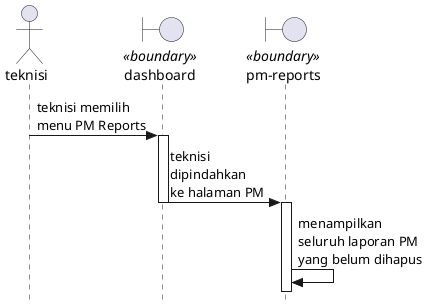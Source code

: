 @startuml viewAllPM

skinparam style strictuml

actor teknisi
boundary dashboard <<boundary>>
boundary "pm-reports" as pm <<boundary>>

teknisi -> dashboard : teknisi memilih\nmenu PM Reports
    activate dashboard
dashboard -> pm : teknisi\ndipindahkan\nke halaman PM
    deactivate dashboard
    activate pm
pm -> pm : menampilkan\nseluruh laporan PM\nyang belum dihapus

@enduml



@startuml viewAllCM

skinparam style strictuml

actor teknisi
boundary dashboard <<boundary>>
boundary "cm-reports" as cm <<boundary>>

teknisi -> dashboard : teknisi memilih\nmenu CM Reports
    activate dashboard
dashboard -> cm : teknisi\ndipindahkan\nke halaman CM
    deactivate dashboard
    activate cm
cm -> cm : menampilkan\nseluruh laporan CM\nyang belum dihapus

@enduml